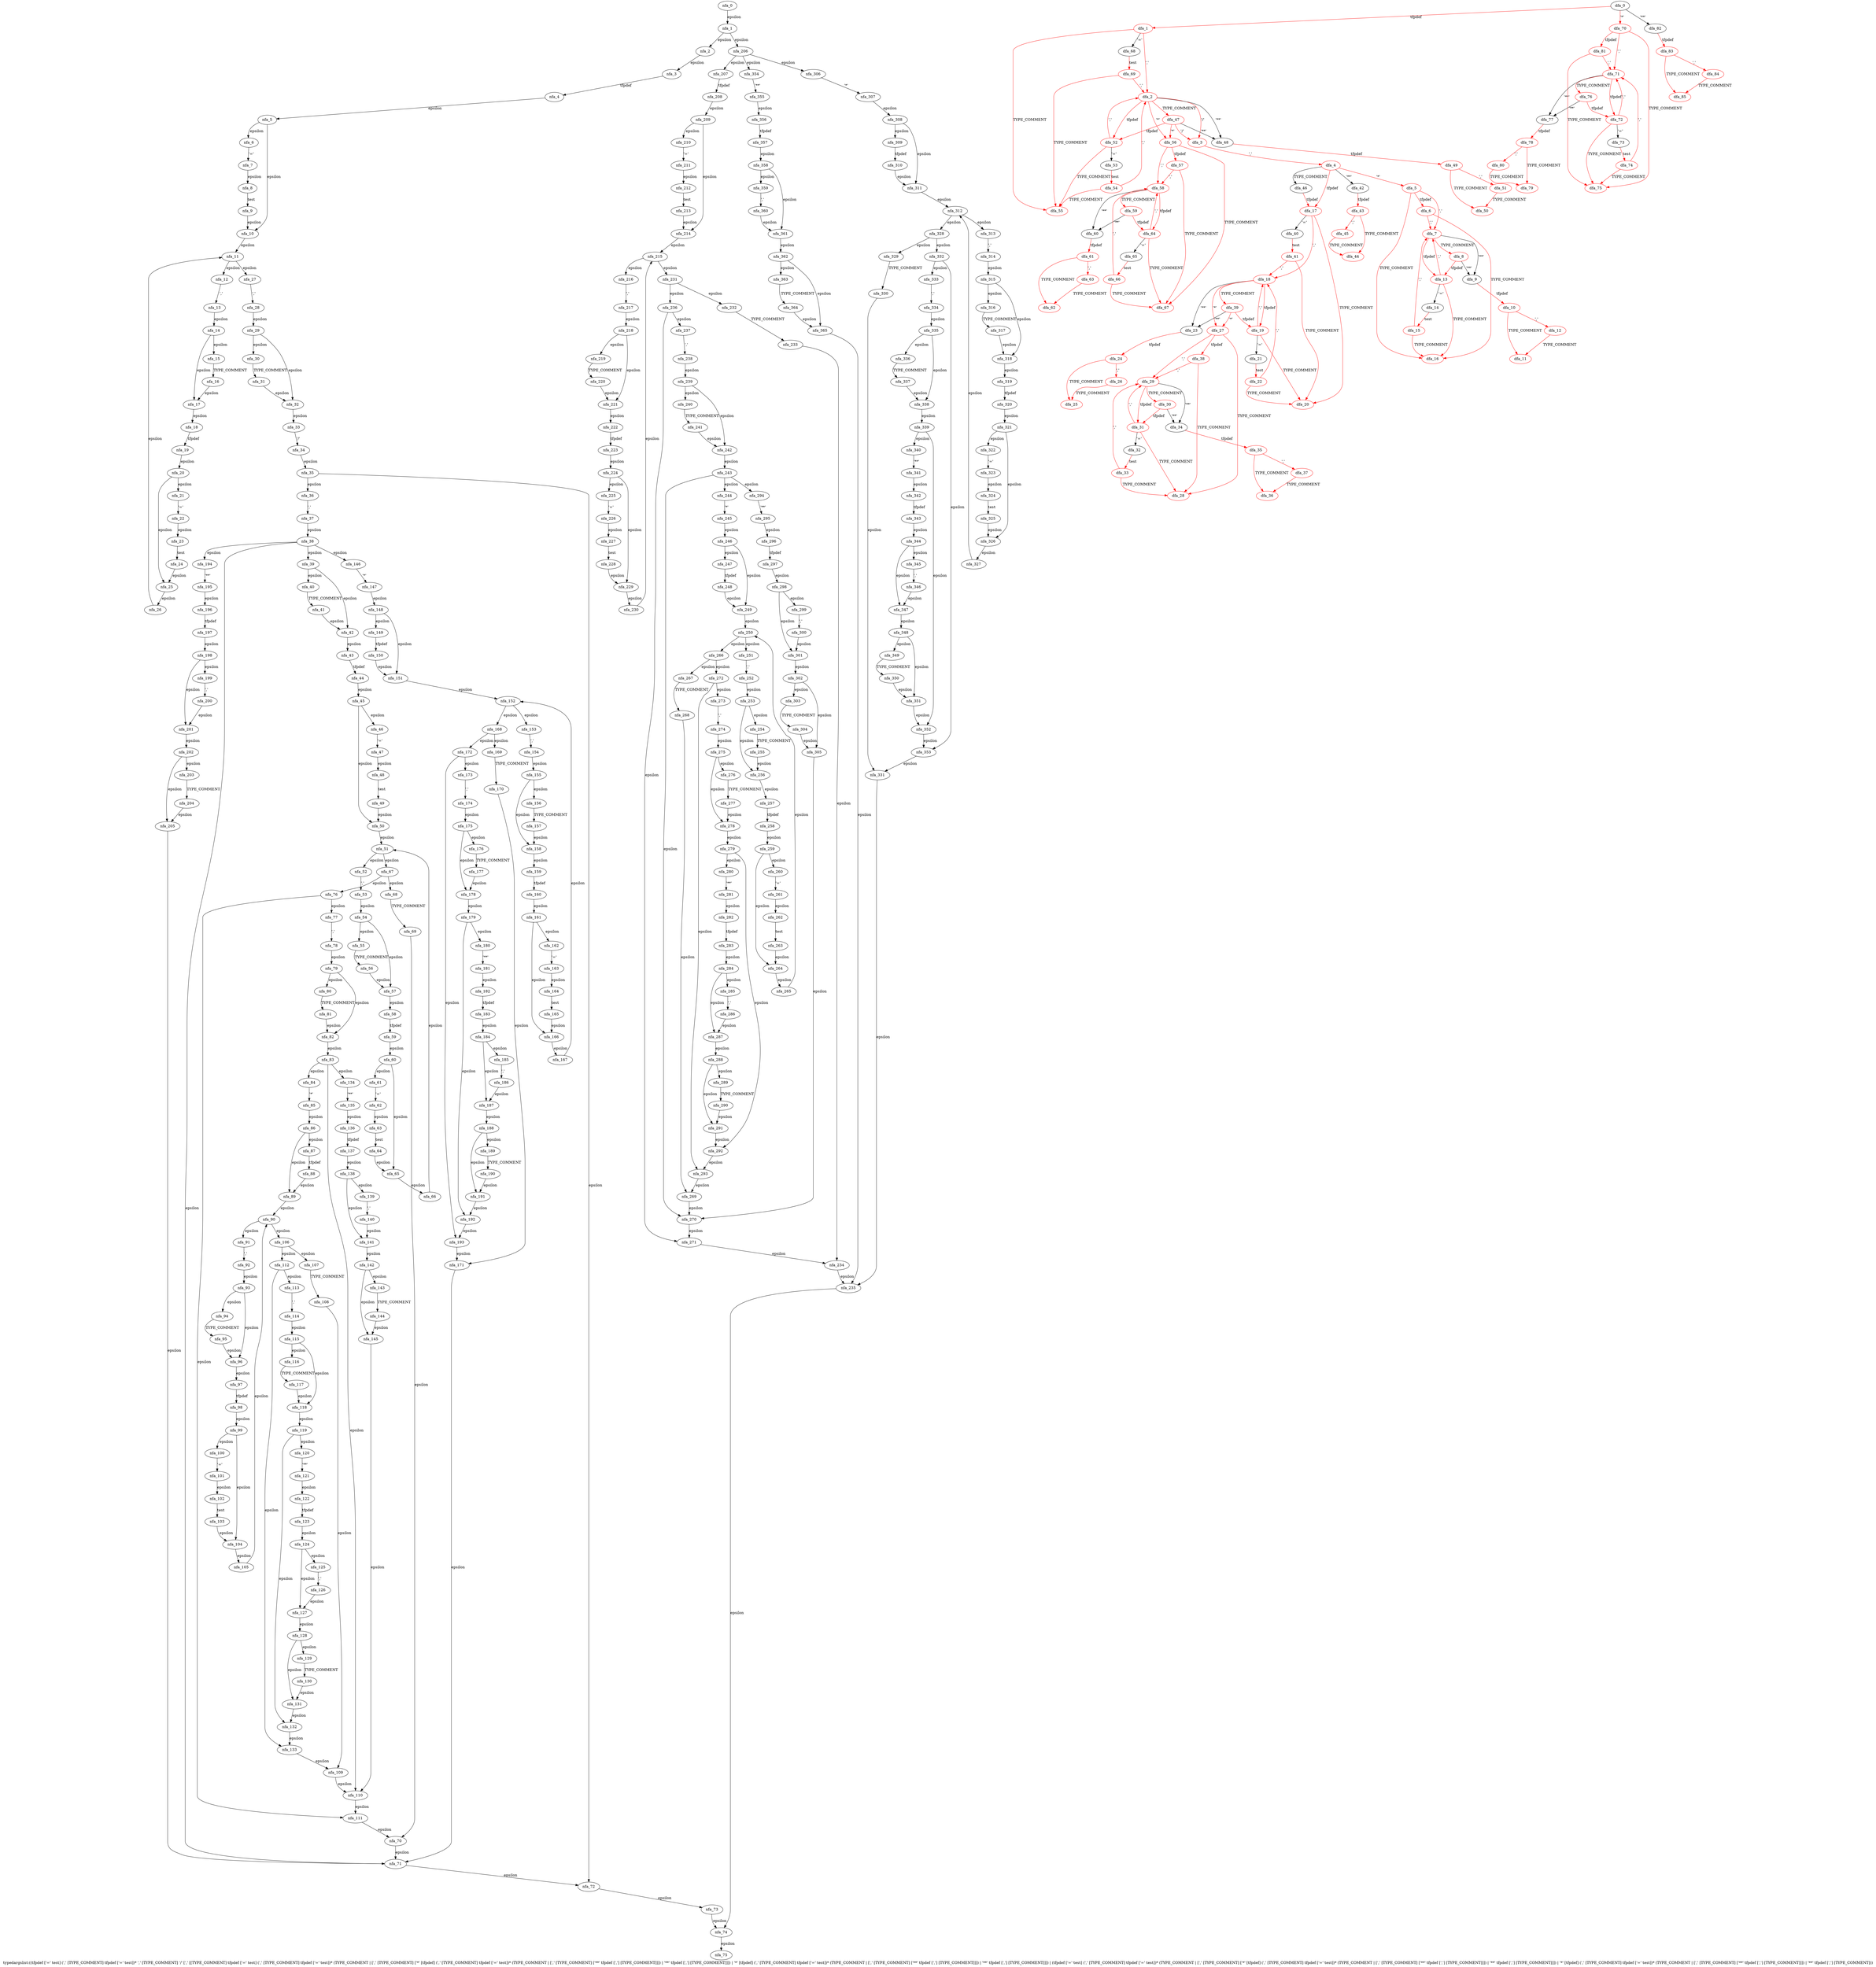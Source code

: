 digraph typedargslist {
 graph[label="typedargslist:((tfpdef ['=' test] (',' [TYPE_COMMENT] tfpdef ['=' test])* ',' [TYPE_COMMENT] '/' [',' [[TYPE_COMMENT] tfpdef ['=' test] (',' [TYPE_COMMENT] tfpdef ['=' test])* (TYPE_COMMENT | [',' [TYPE_COMMENT] ['*' [tfpdef] (',' [TYPE_COMMENT] tfpdef ['=' test])* (TYPE_COMMENT | [',' [TYPE_COMMENT] ['**' tfpdef [','] [TYPE_COMMENT]]]) | '**' tfpdef [','] [TYPE_COMMENT]]]) | '*' [tfpdef] (',' [TYPE_COMMENT] tfpdef ['=' test])* (TYPE_COMMENT | [',' [TYPE_COMMENT] ['**' tfpdef [','] [TYPE_COMMENT]]]) | '**' tfpdef [','] [TYPE_COMMENT]]]) | (tfpdef ['=' test] (',' [TYPE_COMMENT] tfpdef ['=' test])* (TYPE_COMMENT | [',' [TYPE_COMMENT] ['*' [tfpdef] (',' [TYPE_COMMENT] tfpdef ['=' test])* (TYPE_COMMENT | [',' [TYPE_COMMENT] ['**' tfpdef [','] [TYPE_COMMENT]]]) | '**' tfpdef [','] [TYPE_COMMENT]]]) | '*' [tfpdef] (',' [TYPE_COMMENT] tfpdef ['=' test])* (TYPE_COMMENT | [',' [TYPE_COMMENT] ['**' tfpdef [','] [TYPE_COMMENT]]]) | '**' tfpdef [','] [TYPE_COMMENT]))"]
 subgraph typedargslist_nfa {
  nfa_0->nfa_1[label="epsilon"]
  nfa_1->nfa_2[label="epsilon"]
  nfa_2->nfa_3[label="epsilon"]
  nfa_3->nfa_4[label="tfpdef"]
  nfa_4->nfa_5[label="epsilon"]
  nfa_5->nfa_6[label="epsilon"]
  nfa_6->nfa_7[label="'='"]
  nfa_7->nfa_8[label="epsilon"]
  nfa_8->nfa_9[label="test"]
  nfa_9->nfa_10[label="epsilon"]
  nfa_10->nfa_11[label="epsilon"]
  nfa_11->nfa_12[label="epsilon"]
  nfa_12->nfa_13[label="','"]
  nfa_13->nfa_14[label="epsilon"]
  nfa_14->nfa_15[label="epsilon"]
  nfa_15->nfa_16[label="TYPE_COMMENT"]
  nfa_16->nfa_17[label="epsilon"]
  nfa_17->nfa_18[label="epsilon"]
  nfa_18->nfa_19[label="tfpdef"]
  nfa_19->nfa_20[label="epsilon"]
  nfa_20->nfa_21[label="epsilon"]
  nfa_21->nfa_22[label="'='"]
  nfa_22->nfa_23[label="epsilon"]
  nfa_23->nfa_24[label="test"]
  nfa_24->nfa_25[label="epsilon"]
  nfa_25->nfa_26[label="epsilon"]
  nfa_26->nfa_11[label="epsilon"]
  nfa_20->nfa_25[label="epsilon"]
  nfa_14->nfa_17[label="epsilon"]
  nfa_11->nfa_27[label="epsilon"]
  nfa_27->nfa_28[label="','"]
  nfa_28->nfa_29[label="epsilon"]
  nfa_29->nfa_30[label="epsilon"]
  nfa_30->nfa_31[label="TYPE_COMMENT"]
  nfa_31->nfa_32[label="epsilon"]
  nfa_32->nfa_33[label="epsilon"]
  nfa_33->nfa_34[label="'/'"]
  nfa_34->nfa_35[label="epsilon"]
  nfa_35->nfa_36[label="epsilon"]
  nfa_36->nfa_37[label="','"]
  nfa_37->nfa_38[label="epsilon"]
  nfa_38->nfa_39[label="epsilon"]
  nfa_39->nfa_40[label="epsilon"]
  nfa_40->nfa_41[label="TYPE_COMMENT"]
  nfa_41->nfa_42[label="epsilon"]
  nfa_42->nfa_43[label="epsilon"]
  nfa_43->nfa_44[label="tfpdef"]
  nfa_44->nfa_45[label="epsilon"]
  nfa_45->nfa_46[label="epsilon"]
  nfa_46->nfa_47[label="'='"]
  nfa_47->nfa_48[label="epsilon"]
  nfa_48->nfa_49[label="test"]
  nfa_49->nfa_50[label="epsilon"]
  nfa_50->nfa_51[label="epsilon"]
  nfa_51->nfa_52[label="epsilon"]
  nfa_52->nfa_53[label="','"]
  nfa_53->nfa_54[label="epsilon"]
  nfa_54->nfa_55[label="epsilon"]
  nfa_55->nfa_56[label="TYPE_COMMENT"]
  nfa_56->nfa_57[label="epsilon"]
  nfa_57->nfa_58[label="epsilon"]
  nfa_58->nfa_59[label="tfpdef"]
  nfa_59->nfa_60[label="epsilon"]
  nfa_60->nfa_61[label="epsilon"]
  nfa_61->nfa_62[label="'='"]
  nfa_62->nfa_63[label="epsilon"]
  nfa_63->nfa_64[label="test"]
  nfa_64->nfa_65[label="epsilon"]
  nfa_65->nfa_66[label="epsilon"]
  nfa_66->nfa_51[label="epsilon"]
  nfa_60->nfa_65[label="epsilon"]
  nfa_54->nfa_57[label="epsilon"]
  nfa_51->nfa_67[label="epsilon"]
  nfa_67->nfa_68[label="epsilon"]
  nfa_68->nfa_69[label="TYPE_COMMENT"]
  nfa_69->nfa_70[label="epsilon"]
  nfa_70->nfa_71[label="epsilon"]
  nfa_71->nfa_72[label="epsilon"]
  nfa_72->nfa_73[label="epsilon"]
  nfa_73->nfa_74[label="epsilon"]
  nfa_74->nfa_75[label="epsilon"]
  nfa_67->nfa_76[label="epsilon"]
  nfa_76->nfa_77[label="epsilon"]
  nfa_77->nfa_78[label="','"]
  nfa_78->nfa_79[label="epsilon"]
  nfa_79->nfa_80[label="epsilon"]
  nfa_80->nfa_81[label="TYPE_COMMENT"]
  nfa_81->nfa_82[label="epsilon"]
  nfa_82->nfa_83[label="epsilon"]
  nfa_83->nfa_84[label="epsilon"]
  nfa_84->nfa_85[label="'*'"]
  nfa_85->nfa_86[label="epsilon"]
  nfa_86->nfa_87[label="epsilon"]
  nfa_87->nfa_88[label="tfpdef"]
  nfa_88->nfa_89[label="epsilon"]
  nfa_89->nfa_90[label="epsilon"]
  nfa_90->nfa_91[label="epsilon"]
  nfa_91->nfa_92[label="','"]
  nfa_92->nfa_93[label="epsilon"]
  nfa_93->nfa_94[label="epsilon"]
  nfa_94->nfa_95[label="TYPE_COMMENT"]
  nfa_95->nfa_96[label="epsilon"]
  nfa_96->nfa_97[label="epsilon"]
  nfa_97->nfa_98[label="tfpdef"]
  nfa_98->nfa_99[label="epsilon"]
  nfa_99->nfa_100[label="epsilon"]
  nfa_100->nfa_101[label="'='"]
  nfa_101->nfa_102[label="epsilon"]
  nfa_102->nfa_103[label="test"]
  nfa_103->nfa_104[label="epsilon"]
  nfa_104->nfa_105[label="epsilon"]
  nfa_105->nfa_90[label="epsilon"]
  nfa_99->nfa_104[label="epsilon"]
  nfa_93->nfa_96[label="epsilon"]
  nfa_90->nfa_106[label="epsilon"]
  nfa_106->nfa_107[label="epsilon"]
  nfa_107->nfa_108[label="TYPE_COMMENT"]
  nfa_108->nfa_109[label="epsilon"]
  nfa_109->nfa_110[label="epsilon"]
  nfa_110->nfa_111[label="epsilon"]
  nfa_111->nfa_70[label="epsilon"]
  nfa_106->nfa_112[label="epsilon"]
  nfa_112->nfa_113[label="epsilon"]
  nfa_113->nfa_114[label="','"]
  nfa_114->nfa_115[label="epsilon"]
  nfa_115->nfa_116[label="epsilon"]
  nfa_116->nfa_117[label="TYPE_COMMENT"]
  nfa_117->nfa_118[label="epsilon"]
  nfa_118->nfa_119[label="epsilon"]
  nfa_119->nfa_120[label="epsilon"]
  nfa_120->nfa_121[label="'**'"]
  nfa_121->nfa_122[label="epsilon"]
  nfa_122->nfa_123[label="tfpdef"]
  nfa_123->nfa_124[label="epsilon"]
  nfa_124->nfa_125[label="epsilon"]
  nfa_125->nfa_126[label="','"]
  nfa_126->nfa_127[label="epsilon"]
  nfa_127->nfa_128[label="epsilon"]
  nfa_128->nfa_129[label="epsilon"]
  nfa_129->nfa_130[label="TYPE_COMMENT"]
  nfa_130->nfa_131[label="epsilon"]
  nfa_131->nfa_132[label="epsilon"]
  nfa_132->nfa_133[label="epsilon"]
  nfa_133->nfa_109[label="epsilon"]
  nfa_128->nfa_131[label="epsilon"]
  nfa_124->nfa_127[label="epsilon"]
  nfa_119->nfa_132[label="epsilon"]
  nfa_115->nfa_118[label="epsilon"]
  nfa_112->nfa_133[label="epsilon"]
  nfa_86->nfa_89[label="epsilon"]
  nfa_83->nfa_134[label="epsilon"]
  nfa_134->nfa_135[label="'**'"]
  nfa_135->nfa_136[label="epsilon"]
  nfa_136->nfa_137[label="tfpdef"]
  nfa_137->nfa_138[label="epsilon"]
  nfa_138->nfa_139[label="epsilon"]
  nfa_139->nfa_140[label="','"]
  nfa_140->nfa_141[label="epsilon"]
  nfa_141->nfa_142[label="epsilon"]
  nfa_142->nfa_143[label="epsilon"]
  nfa_143->nfa_144[label="TYPE_COMMENT"]
  nfa_144->nfa_145[label="epsilon"]
  nfa_145->nfa_110[label="epsilon"]
  nfa_142->nfa_145[label="epsilon"]
  nfa_138->nfa_141[label="epsilon"]
  nfa_83->nfa_110[label="epsilon"]
  nfa_79->nfa_82[label="epsilon"]
  nfa_76->nfa_111[label="epsilon"]
  nfa_45->nfa_50[label="epsilon"]
  nfa_39->nfa_42[label="epsilon"]
  nfa_38->nfa_146[label="epsilon"]
  nfa_146->nfa_147[label="'*'"]
  nfa_147->nfa_148[label="epsilon"]
  nfa_148->nfa_149[label="epsilon"]
  nfa_149->nfa_150[label="tfpdef"]
  nfa_150->nfa_151[label="epsilon"]
  nfa_151->nfa_152[label="epsilon"]
  nfa_152->nfa_153[label="epsilon"]
  nfa_153->nfa_154[label="','"]
  nfa_154->nfa_155[label="epsilon"]
  nfa_155->nfa_156[label="epsilon"]
  nfa_156->nfa_157[label="TYPE_COMMENT"]
  nfa_157->nfa_158[label="epsilon"]
  nfa_158->nfa_159[label="epsilon"]
  nfa_159->nfa_160[label="tfpdef"]
  nfa_160->nfa_161[label="epsilon"]
  nfa_161->nfa_162[label="epsilon"]
  nfa_162->nfa_163[label="'='"]
  nfa_163->nfa_164[label="epsilon"]
  nfa_164->nfa_165[label="test"]
  nfa_165->nfa_166[label="epsilon"]
  nfa_166->nfa_167[label="epsilon"]
  nfa_167->nfa_152[label="epsilon"]
  nfa_161->nfa_166[label="epsilon"]
  nfa_155->nfa_158[label="epsilon"]
  nfa_152->nfa_168[label="epsilon"]
  nfa_168->nfa_169[label="epsilon"]
  nfa_169->nfa_170[label="TYPE_COMMENT"]
  nfa_170->nfa_171[label="epsilon"]
  nfa_171->nfa_71[label="epsilon"]
  nfa_168->nfa_172[label="epsilon"]
  nfa_172->nfa_173[label="epsilon"]
  nfa_173->nfa_174[label="','"]
  nfa_174->nfa_175[label="epsilon"]
  nfa_175->nfa_176[label="epsilon"]
  nfa_176->nfa_177[label="TYPE_COMMENT"]
  nfa_177->nfa_178[label="epsilon"]
  nfa_178->nfa_179[label="epsilon"]
  nfa_179->nfa_180[label="epsilon"]
  nfa_180->nfa_181[label="'**'"]
  nfa_181->nfa_182[label="epsilon"]
  nfa_182->nfa_183[label="tfpdef"]
  nfa_183->nfa_184[label="epsilon"]
  nfa_184->nfa_185[label="epsilon"]
  nfa_185->nfa_186[label="','"]
  nfa_186->nfa_187[label="epsilon"]
  nfa_187->nfa_188[label="epsilon"]
  nfa_188->nfa_189[label="epsilon"]
  nfa_189->nfa_190[label="TYPE_COMMENT"]
  nfa_190->nfa_191[label="epsilon"]
  nfa_191->nfa_192[label="epsilon"]
  nfa_192->nfa_193[label="epsilon"]
  nfa_193->nfa_171[label="epsilon"]
  nfa_188->nfa_191[label="epsilon"]
  nfa_184->nfa_187[label="epsilon"]
  nfa_179->nfa_192[label="epsilon"]
  nfa_175->nfa_178[label="epsilon"]
  nfa_172->nfa_193[label="epsilon"]
  nfa_148->nfa_151[label="epsilon"]
  nfa_38->nfa_194[label="epsilon"]
  nfa_194->nfa_195[label="'**'"]
  nfa_195->nfa_196[label="epsilon"]
  nfa_196->nfa_197[label="tfpdef"]
  nfa_197->nfa_198[label="epsilon"]
  nfa_198->nfa_199[label="epsilon"]
  nfa_199->nfa_200[label="','"]
  nfa_200->nfa_201[label="epsilon"]
  nfa_201->nfa_202[label="epsilon"]
  nfa_202->nfa_203[label="epsilon"]
  nfa_203->nfa_204[label="TYPE_COMMENT"]
  nfa_204->nfa_205[label="epsilon"]
  nfa_205->nfa_71[label="epsilon"]
  nfa_202->nfa_205[label="epsilon"]
  nfa_198->nfa_201[label="epsilon"]
  nfa_38->nfa_71[label="epsilon"]
  nfa_35->nfa_72[label="epsilon"]
  nfa_29->nfa_32[label="epsilon"]
  nfa_5->nfa_10[label="epsilon"]
  nfa_1->nfa_206[label="epsilon"]
  nfa_206->nfa_207[label="epsilon"]
  nfa_207->nfa_208[label="tfpdef"]
  nfa_208->nfa_209[label="epsilon"]
  nfa_209->nfa_210[label="epsilon"]
  nfa_210->nfa_211[label="'='"]
  nfa_211->nfa_212[label="epsilon"]
  nfa_212->nfa_213[label="test"]
  nfa_213->nfa_214[label="epsilon"]
  nfa_214->nfa_215[label="epsilon"]
  nfa_215->nfa_216[label="epsilon"]
  nfa_216->nfa_217[label="','"]
  nfa_217->nfa_218[label="epsilon"]
  nfa_218->nfa_219[label="epsilon"]
  nfa_219->nfa_220[label="TYPE_COMMENT"]
  nfa_220->nfa_221[label="epsilon"]
  nfa_221->nfa_222[label="epsilon"]
  nfa_222->nfa_223[label="tfpdef"]
  nfa_223->nfa_224[label="epsilon"]
  nfa_224->nfa_225[label="epsilon"]
  nfa_225->nfa_226[label="'='"]
  nfa_226->nfa_227[label="epsilon"]
  nfa_227->nfa_228[label="test"]
  nfa_228->nfa_229[label="epsilon"]
  nfa_229->nfa_230[label="epsilon"]
  nfa_230->nfa_215[label="epsilon"]
  nfa_224->nfa_229[label="epsilon"]
  nfa_218->nfa_221[label="epsilon"]
  nfa_215->nfa_231[label="epsilon"]
  nfa_231->nfa_232[label="epsilon"]
  nfa_232->nfa_233[label="TYPE_COMMENT"]
  nfa_233->nfa_234[label="epsilon"]
  nfa_234->nfa_235[label="epsilon"]
  nfa_235->nfa_74[label="epsilon"]
  nfa_231->nfa_236[label="epsilon"]
  nfa_236->nfa_237[label="epsilon"]
  nfa_237->nfa_238[label="','"]
  nfa_238->nfa_239[label="epsilon"]
  nfa_239->nfa_240[label="epsilon"]
  nfa_240->nfa_241[label="TYPE_COMMENT"]
  nfa_241->nfa_242[label="epsilon"]
  nfa_242->nfa_243[label="epsilon"]
  nfa_243->nfa_244[label="epsilon"]
  nfa_244->nfa_245[label="'*'"]
  nfa_245->nfa_246[label="epsilon"]
  nfa_246->nfa_247[label="epsilon"]
  nfa_247->nfa_248[label="tfpdef"]
  nfa_248->nfa_249[label="epsilon"]
  nfa_249->nfa_250[label="epsilon"]
  nfa_250->nfa_251[label="epsilon"]
  nfa_251->nfa_252[label="','"]
  nfa_252->nfa_253[label="epsilon"]
  nfa_253->nfa_254[label="epsilon"]
  nfa_254->nfa_255[label="TYPE_COMMENT"]
  nfa_255->nfa_256[label="epsilon"]
  nfa_256->nfa_257[label="epsilon"]
  nfa_257->nfa_258[label="tfpdef"]
  nfa_258->nfa_259[label="epsilon"]
  nfa_259->nfa_260[label="epsilon"]
  nfa_260->nfa_261[label="'='"]
  nfa_261->nfa_262[label="epsilon"]
  nfa_262->nfa_263[label="test"]
  nfa_263->nfa_264[label="epsilon"]
  nfa_264->nfa_265[label="epsilon"]
  nfa_265->nfa_250[label="epsilon"]
  nfa_259->nfa_264[label="epsilon"]
  nfa_253->nfa_256[label="epsilon"]
  nfa_250->nfa_266[label="epsilon"]
  nfa_266->nfa_267[label="epsilon"]
  nfa_267->nfa_268[label="TYPE_COMMENT"]
  nfa_268->nfa_269[label="epsilon"]
  nfa_269->nfa_270[label="epsilon"]
  nfa_270->nfa_271[label="epsilon"]
  nfa_271->nfa_234[label="epsilon"]
  nfa_266->nfa_272[label="epsilon"]
  nfa_272->nfa_273[label="epsilon"]
  nfa_273->nfa_274[label="','"]
  nfa_274->nfa_275[label="epsilon"]
  nfa_275->nfa_276[label="epsilon"]
  nfa_276->nfa_277[label="TYPE_COMMENT"]
  nfa_277->nfa_278[label="epsilon"]
  nfa_278->nfa_279[label="epsilon"]
  nfa_279->nfa_280[label="epsilon"]
  nfa_280->nfa_281[label="'**'"]
  nfa_281->nfa_282[label="epsilon"]
  nfa_282->nfa_283[label="tfpdef"]
  nfa_283->nfa_284[label="epsilon"]
  nfa_284->nfa_285[label="epsilon"]
  nfa_285->nfa_286[label="','"]
  nfa_286->nfa_287[label="epsilon"]
  nfa_287->nfa_288[label="epsilon"]
  nfa_288->nfa_289[label="epsilon"]
  nfa_289->nfa_290[label="TYPE_COMMENT"]
  nfa_290->nfa_291[label="epsilon"]
  nfa_291->nfa_292[label="epsilon"]
  nfa_292->nfa_293[label="epsilon"]
  nfa_293->nfa_269[label="epsilon"]
  nfa_288->nfa_291[label="epsilon"]
  nfa_284->nfa_287[label="epsilon"]
  nfa_279->nfa_292[label="epsilon"]
  nfa_275->nfa_278[label="epsilon"]
  nfa_272->nfa_293[label="epsilon"]
  nfa_246->nfa_249[label="epsilon"]
  nfa_243->nfa_294[label="epsilon"]
  nfa_294->nfa_295[label="'**'"]
  nfa_295->nfa_296[label="epsilon"]
  nfa_296->nfa_297[label="tfpdef"]
  nfa_297->nfa_298[label="epsilon"]
  nfa_298->nfa_299[label="epsilon"]
  nfa_299->nfa_300[label="','"]
  nfa_300->nfa_301[label="epsilon"]
  nfa_301->nfa_302[label="epsilon"]
  nfa_302->nfa_303[label="epsilon"]
  nfa_303->nfa_304[label="TYPE_COMMENT"]
  nfa_304->nfa_305[label="epsilon"]
  nfa_305->nfa_270[label="epsilon"]
  nfa_302->nfa_305[label="epsilon"]
  nfa_298->nfa_301[label="epsilon"]
  nfa_243->nfa_270[label="epsilon"]
  nfa_239->nfa_242[label="epsilon"]
  nfa_236->nfa_271[label="epsilon"]
  nfa_209->nfa_214[label="epsilon"]
  nfa_206->nfa_306[label="epsilon"]
  nfa_306->nfa_307[label="'*'"]
  nfa_307->nfa_308[label="epsilon"]
  nfa_308->nfa_309[label="epsilon"]
  nfa_309->nfa_310[label="tfpdef"]
  nfa_310->nfa_311[label="epsilon"]
  nfa_311->nfa_312[label="epsilon"]
  nfa_312->nfa_313[label="epsilon"]
  nfa_313->nfa_314[label="','"]
  nfa_314->nfa_315[label="epsilon"]
  nfa_315->nfa_316[label="epsilon"]
  nfa_316->nfa_317[label="TYPE_COMMENT"]
  nfa_317->nfa_318[label="epsilon"]
  nfa_318->nfa_319[label="epsilon"]
  nfa_319->nfa_320[label="tfpdef"]
  nfa_320->nfa_321[label="epsilon"]
  nfa_321->nfa_322[label="epsilon"]
  nfa_322->nfa_323[label="'='"]
  nfa_323->nfa_324[label="epsilon"]
  nfa_324->nfa_325[label="test"]
  nfa_325->nfa_326[label="epsilon"]
  nfa_326->nfa_327[label="epsilon"]
  nfa_327->nfa_312[label="epsilon"]
  nfa_321->nfa_326[label="epsilon"]
  nfa_315->nfa_318[label="epsilon"]
  nfa_312->nfa_328[label="epsilon"]
  nfa_328->nfa_329[label="epsilon"]
  nfa_329->nfa_330[label="TYPE_COMMENT"]
  nfa_330->nfa_331[label="epsilon"]
  nfa_331->nfa_235[label="epsilon"]
  nfa_328->nfa_332[label="epsilon"]
  nfa_332->nfa_333[label="epsilon"]
  nfa_333->nfa_334[label="','"]
  nfa_334->nfa_335[label="epsilon"]
  nfa_335->nfa_336[label="epsilon"]
  nfa_336->nfa_337[label="TYPE_COMMENT"]
  nfa_337->nfa_338[label="epsilon"]
  nfa_338->nfa_339[label="epsilon"]
  nfa_339->nfa_340[label="epsilon"]
  nfa_340->nfa_341[label="'**'"]
  nfa_341->nfa_342[label="epsilon"]
  nfa_342->nfa_343[label="tfpdef"]
  nfa_343->nfa_344[label="epsilon"]
  nfa_344->nfa_345[label="epsilon"]
  nfa_345->nfa_346[label="','"]
  nfa_346->nfa_347[label="epsilon"]
  nfa_347->nfa_348[label="epsilon"]
  nfa_348->nfa_349[label="epsilon"]
  nfa_349->nfa_350[label="TYPE_COMMENT"]
  nfa_350->nfa_351[label="epsilon"]
  nfa_351->nfa_352[label="epsilon"]
  nfa_352->nfa_353[label="epsilon"]
  nfa_353->nfa_331[label="epsilon"]
  nfa_348->nfa_351[label="epsilon"]
  nfa_344->nfa_347[label="epsilon"]
  nfa_339->nfa_352[label="epsilon"]
  nfa_335->nfa_338[label="epsilon"]
  nfa_332->nfa_353[label="epsilon"]
  nfa_308->nfa_311[label="epsilon"]
  nfa_206->nfa_354[label="epsilon"]
  nfa_354->nfa_355[label="'**'"]
  nfa_355->nfa_356[label="epsilon"]
  nfa_356->nfa_357[label="tfpdef"]
  nfa_357->nfa_358[label="epsilon"]
  nfa_358->nfa_359[label="epsilon"]
  nfa_359->nfa_360[label="','"]
  nfa_360->nfa_361[label="epsilon"]
  nfa_361->nfa_362[label="epsilon"]
  nfa_362->nfa_363[label="epsilon"]
  nfa_363->nfa_364[label="TYPE_COMMENT"]
  nfa_364->nfa_365[label="epsilon"]
  nfa_365->nfa_235[label="epsilon"]
  nfa_362->nfa_365[label="epsilon"]
  nfa_358->nfa_361[label="epsilon"]
  }
 subgraph typedargslist_dfa {
  dfa_0->dfa_1[label="tfpdef",color=red]
  dfa_1->dfa_2[label="','",color=red]
  dfa_2->dfa_3[label="'/'",color=red]
  dfa_3->dfa_4[label="','",color=red]
  dfa_4->dfa_5[label="'*'",color=red]
  dfa_5->dfa_6[label="tfpdef",color=red]
  dfa_6->dfa_7[label="','",color=red]
  dfa_7->dfa_8[label="TYPE_COMMENT",color=red]
  dfa_8->dfa_9[label="'**'"]
  dfa_9->dfa_10[label="tfpdef",color=red]
  dfa_10->dfa_11[label="TYPE_COMMENT",color=red]
  dfa_10->dfa_12[label="','",color=red]
  dfa_12->dfa_11[label="TYPE_COMMENT",color=red]
  dfa_8->dfa_13[label="tfpdef",color=red]
  dfa_13->dfa_14[label="'='"]
  dfa_14->dfa_15[label="test",color=red]
  dfa_15->dfa_7[label="','",color=red]
  dfa_15->dfa_16[label="TYPE_COMMENT",color=red]
  dfa_13->dfa_7[label="','",color=red]
  dfa_13->dfa_16[label="TYPE_COMMENT",color=red]
  dfa_7->dfa_13[label="tfpdef",color=red]
  dfa_7->dfa_9[label="'**'"]
  dfa_6->dfa_16[label="TYPE_COMMENT",color=red]
  dfa_5->dfa_7[label="','",color=red]
  dfa_5->dfa_16[label="TYPE_COMMENT",color=red]
  dfa_4->dfa_17[label="tfpdef",color=red]
  dfa_17->dfa_18[label="','",color=red]
  dfa_18->dfa_19[label="tfpdef",color=red]
  dfa_19->dfa_18[label="','",color=red]
  dfa_19->dfa_20[label="TYPE_COMMENT",color=red]
  dfa_19->dfa_21[label="'='"]
  dfa_21->dfa_22[label="test",color=red]
  dfa_22->dfa_18[label="','",color=red]
  dfa_22->dfa_20[label="TYPE_COMMENT",color=red]
  dfa_18->dfa_23[label="'**'"]
  dfa_23->dfa_24[label="tfpdef",color=red]
  dfa_24->dfa_25[label="TYPE_COMMENT",color=red]
  dfa_24->dfa_26[label="','",color=red]
  dfa_26->dfa_25[label="TYPE_COMMENT",color=red]
  dfa_18->dfa_27[label="'*'",color=red]
  dfa_27->dfa_28[label="TYPE_COMMENT",color=red]
  dfa_27->dfa_29[label="','",color=red]
  dfa_29->dfa_30[label="TYPE_COMMENT",color=red]
  dfa_30->dfa_31[label="tfpdef",color=red]
  dfa_31->dfa_28[label="TYPE_COMMENT",color=red]
  dfa_31->dfa_29[label="','",color=red]
  dfa_31->dfa_32[label="'='"]
  dfa_32->dfa_33[label="test",color=red]
  dfa_33->dfa_28[label="TYPE_COMMENT",color=red]
  dfa_33->dfa_29[label="','",color=red]
  dfa_30->dfa_34[label="'**'"]
  dfa_34->dfa_35[label="tfpdef",color=red]
  dfa_35->dfa_36[label="TYPE_COMMENT",color=red]
  dfa_35->dfa_37[label="','",color=red]
  dfa_37->dfa_36[label="TYPE_COMMENT",color=red]
  dfa_29->dfa_31[label="tfpdef",color=red]
  dfa_29->dfa_34[label="'**'"]
  dfa_27->dfa_38[label="tfpdef",color=red]
  dfa_38->dfa_28[label="TYPE_COMMENT",color=red]
  dfa_38->dfa_29[label="','",color=red]
  dfa_18->dfa_39[label="TYPE_COMMENT",color=red]
  dfa_39->dfa_27[label="'*'",color=red]
  dfa_39->dfa_19[label="tfpdef",color=red]
  dfa_39->dfa_23[label="'**'"]
  dfa_17->dfa_20[label="TYPE_COMMENT",color=red]
  dfa_17->dfa_40[label="'='"]
  dfa_40->dfa_41[label="test",color=red]
  dfa_41->dfa_18[label="','",color=red]
  dfa_41->dfa_20[label="TYPE_COMMENT",color=red]
  dfa_4->dfa_42[label="'**'"]
  dfa_42->dfa_43[label="tfpdef",color=red]
  dfa_43->dfa_44[label="TYPE_COMMENT",color=red]
  dfa_43->dfa_45[label="','",color=red]
  dfa_45->dfa_44[label="TYPE_COMMENT",color=red]
  dfa_4->dfa_46[label="TYPE_COMMENT"]
  dfa_46->dfa_17[label="tfpdef",color=red]
  dfa_2->dfa_47[label="TYPE_COMMENT",color=red]
  dfa_47->dfa_3[label="'/'",color=red]
  dfa_47->dfa_48[label="'**'"]
  dfa_48->dfa_49[label="tfpdef",color=red]
  dfa_49->dfa_50[label="TYPE_COMMENT",color=red]
  dfa_49->dfa_51[label="','",color=red]
  dfa_51->dfa_50[label="TYPE_COMMENT",color=red]
  dfa_47->dfa_52[label="tfpdef",color=red]
  dfa_52->dfa_2[label="','",color=red]
  dfa_52->dfa_53[label="'='"]
  dfa_53->dfa_54[label="test",color=red]
  dfa_54->dfa_2[label="','",color=red]
  dfa_54->dfa_55[label="TYPE_COMMENT",color=red]
  dfa_52->dfa_55[label="TYPE_COMMENT",color=red]
  dfa_47->dfa_56[label="'*'",color=red]
  dfa_56->dfa_57[label="tfpdef",color=red]
  dfa_57->dfa_58[label="','",color=red]
  dfa_58->dfa_59[label="TYPE_COMMENT",color=red]
  dfa_59->dfa_60[label="'**'"]
  dfa_60->dfa_61[label="tfpdef",color=red]
  dfa_61->dfa_62[label="TYPE_COMMENT",color=red]
  dfa_61->dfa_63[label="','",color=red]
  dfa_63->dfa_62[label="TYPE_COMMENT",color=red]
  dfa_59->dfa_64[label="tfpdef",color=red]
  dfa_64->dfa_65[label="'='"]
  dfa_65->dfa_66[label="test",color=red]
  dfa_66->dfa_58[label="','",color=red]
  dfa_66->dfa_67[label="TYPE_COMMENT",color=red]
  dfa_64->dfa_58[label="','",color=red]
  dfa_64->dfa_67[label="TYPE_COMMENT",color=red]
  dfa_58->dfa_60[label="'**'"]
  dfa_58->dfa_64[label="tfpdef",color=red]
  dfa_57->dfa_67[label="TYPE_COMMENT",color=red]
  dfa_56->dfa_58[label="','",color=red]
  dfa_56->dfa_67[label="TYPE_COMMENT",color=red]
  dfa_2->dfa_52[label="tfpdef",color=red]
  dfa_2->dfa_56[label="'*'",color=red]
  dfa_2->dfa_48[label="'**'"]
  dfa_1->dfa_68[label="'='"]
  dfa_68->dfa_69[label="test",color=red]
  dfa_69->dfa_2[label="','",color=red]
  dfa_69->dfa_55[label="TYPE_COMMENT",color=red]
  dfa_1->dfa_55[label="TYPE_COMMENT",color=red]
  dfa_0->dfa_70[label="'*'",color=red]
  dfa_70->dfa_71[label="','",color=red]
  dfa_71->dfa_72[label="tfpdef",color=red]
  dfa_72->dfa_71[label="','",color=red]
  dfa_72->dfa_73[label="'='"]
  dfa_73->dfa_74[label="test",color=red]
  dfa_74->dfa_71[label="','",color=red]
  dfa_74->dfa_75[label="TYPE_COMMENT",color=red]
  dfa_72->dfa_75[label="TYPE_COMMENT",color=red]
  dfa_71->dfa_76[label="TYPE_COMMENT",color=red]
  dfa_76->dfa_72[label="tfpdef",color=red]
  dfa_76->dfa_77[label="'**'"]
  dfa_77->dfa_78[label="tfpdef",color=red]
  dfa_78->dfa_79[label="TYPE_COMMENT",color=red]
  dfa_78->dfa_80[label="','",color=red]
  dfa_80->dfa_79[label="TYPE_COMMENT",color=red]
  dfa_71->dfa_77[label="'**'"]
  dfa_70->dfa_75[label="TYPE_COMMENT",color=red]
  dfa_70->dfa_81[label="tfpdef",color=red]
  dfa_81->dfa_71[label="','",color=red]
  dfa_81->dfa_75[label="TYPE_COMMENT",color=red]
  dfa_0->dfa_82[label="'**'"]
  dfa_82->dfa_83[label="tfpdef",color=red]
  dfa_83->dfa_84[label="','",color=red]
  dfa_84->dfa_85[label="TYPE_COMMENT",color=red]
  dfa_83->dfa_85[label="TYPE_COMMENT",color=red]
  dfa_1[color=red]
  dfa_2[color=red]
  dfa_3[color=red]
  dfa_4[color=red]
  dfa_5[color=red]
  dfa_6[color=red]
  dfa_7[color=red]
  dfa_8[color=red]
  dfa_10[color=red]
  dfa_11[color=red]
  dfa_12[color=red]
  dfa_13[color=red]
  dfa_15[color=red]
  dfa_16[color=red]
  dfa_17[color=red]
  dfa_18[color=red]
  dfa_19[color=red]
  dfa_20[color=red]
  dfa_22[color=red]
  dfa_24[color=red]
  dfa_25[color=red]
  dfa_26[color=red]
  dfa_27[color=red]
  dfa_28[color=red]
  dfa_29[color=red]
  dfa_30[color=red]
  dfa_31[color=red]
  dfa_33[color=red]
  dfa_35[color=red]
  dfa_36[color=red]
  dfa_37[color=red]
  dfa_38[color=red]
  dfa_39[color=red]
  dfa_41[color=red]
  dfa_43[color=red]
  dfa_44[color=red]
  dfa_45[color=red]
  dfa_47[color=red]
  dfa_49[color=red]
  dfa_50[color=red]
  dfa_51[color=red]
  dfa_52[color=red]
  dfa_54[color=red]
  dfa_55[color=red]
  dfa_56[color=red]
  dfa_57[color=red]
  dfa_58[color=red]
  dfa_59[color=red]
  dfa_61[color=red]
  dfa_62[color=red]
  dfa_63[color=red]
  dfa_64[color=red]
  dfa_66[color=red]
  dfa_67[color=red]
  dfa_69[color=red]
  dfa_70[color=red]
  dfa_71[color=red]
  dfa_72[color=red]
  dfa_74[color=red]
  dfa_75[color=red]
  dfa_76[color=red]
  dfa_78[color=red]
  dfa_79[color=red]
  dfa_80[color=red]
  dfa_81[color=red]
  dfa_83[color=red]
  dfa_84[color=red]
  dfa_85[color=red]
  }
}
